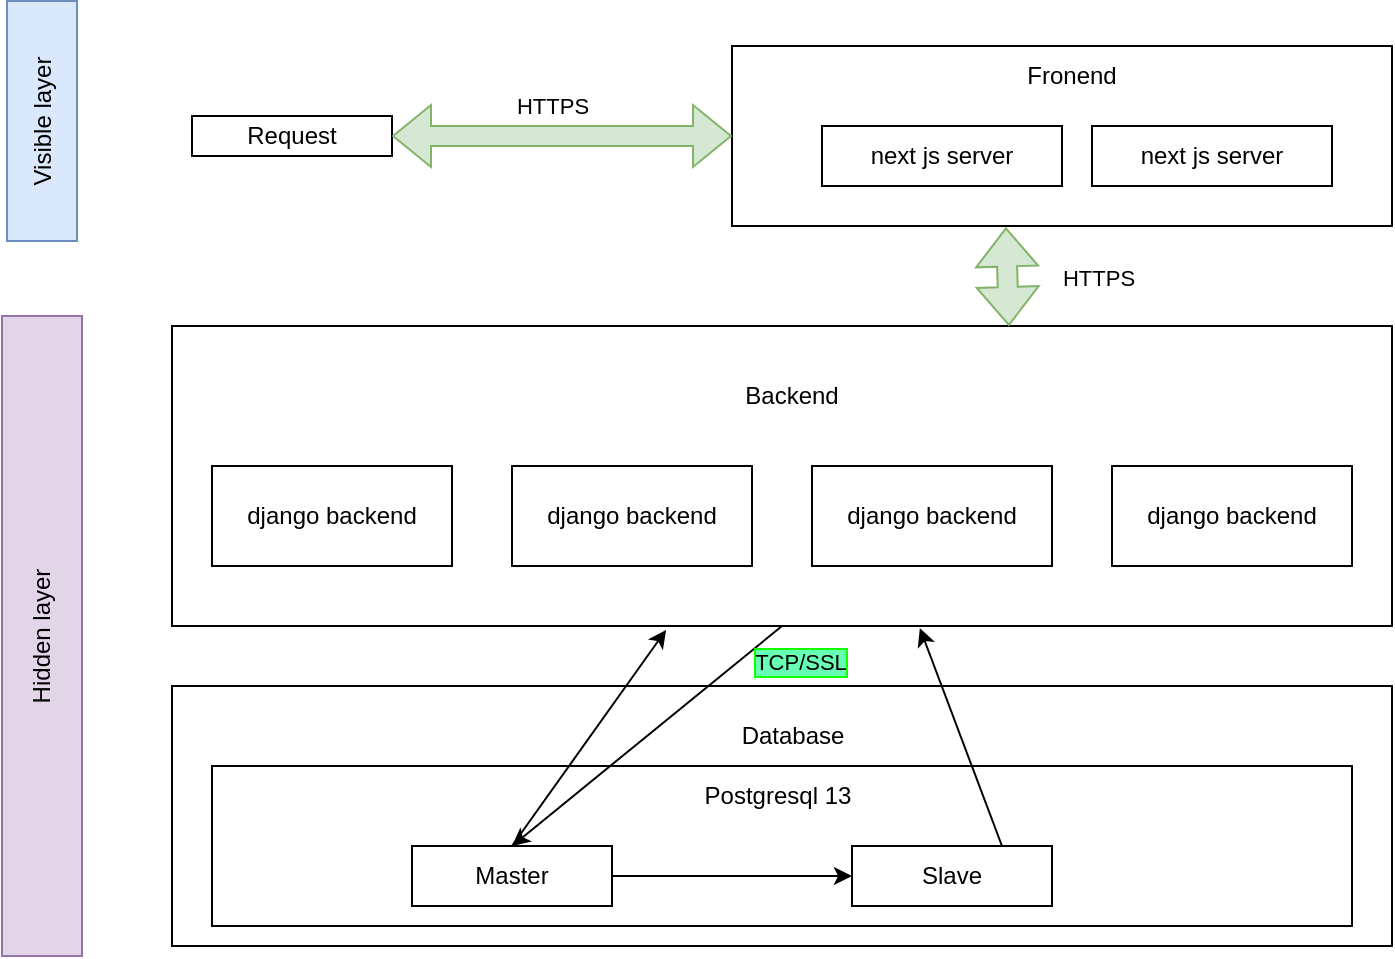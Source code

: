 <mxfile version="21.6.5" type="device">
  <diagram name="Page-1" id="Mtr6Zo21PL0Dk0Mr_edu">
    <mxGraphModel dx="1668" dy="972" grid="1" gridSize="10" guides="1" tooltips="1" connect="1" arrows="1" fold="1" page="1" pageScale="1" pageWidth="850" pageHeight="1100" math="0" shadow="0">
      <root>
        <mxCell id="0" />
        <mxCell id="1" parent="0" />
        <mxCell id="D3TkzNxghCRCEPnqdfc3-4" value="frontend layer" style="text;html=1;strokeColor=none;fillColor=none;align=center;verticalAlign=middle;whiteSpace=wrap;rounded=0;" vertex="1" parent="1">
          <mxGeometry x="465" y="80" width="200" height="30" as="geometry" />
        </mxCell>
        <mxCell id="D3TkzNxghCRCEPnqdfc3-5" value="next js server" style="rounded=0;whiteSpace=wrap;html=1;" vertex="1" parent="1">
          <mxGeometry x="440" y="120" width="120" height="30" as="geometry" />
        </mxCell>
        <mxCell id="D3TkzNxghCRCEPnqdfc3-6" value="next js server" style="rounded=0;whiteSpace=wrap;html=1;" vertex="1" parent="1">
          <mxGeometry x="575" y="120" width="120" height="30" as="geometry" />
        </mxCell>
        <mxCell id="D3TkzNxghCRCEPnqdfc3-10" value="" style="rounded=0;whiteSpace=wrap;html=1;" vertex="1" parent="1">
          <mxGeometry x="120" y="220" width="610" height="150" as="geometry" />
        </mxCell>
        <mxCell id="D3TkzNxghCRCEPnqdfc3-11" value="Backend" style="text;html=1;strokeColor=none;fillColor=none;align=center;verticalAlign=middle;whiteSpace=wrap;rounded=0;" vertex="1" parent="1">
          <mxGeometry x="330" y="240" width="200" height="30" as="geometry" />
        </mxCell>
        <mxCell id="D3TkzNxghCRCEPnqdfc3-12" value="django backend" style="rounded=0;whiteSpace=wrap;html=1;" vertex="1" parent="1">
          <mxGeometry x="140" y="290" width="120" height="50" as="geometry" />
        </mxCell>
        <mxCell id="D3TkzNxghCRCEPnqdfc3-16" value="django backend" style="rounded=0;whiteSpace=wrap;html=1;" vertex="1" parent="1">
          <mxGeometry x="290" y="290" width="120" height="50" as="geometry" />
        </mxCell>
        <mxCell id="D3TkzNxghCRCEPnqdfc3-17" value="django backend" style="rounded=0;whiteSpace=wrap;html=1;" vertex="1" parent="1">
          <mxGeometry x="440" y="290" width="120" height="50" as="geometry" />
        </mxCell>
        <mxCell id="D3TkzNxghCRCEPnqdfc3-18" value="django backend" style="rounded=0;whiteSpace=wrap;html=1;" vertex="1" parent="1">
          <mxGeometry x="590" y="290" width="120" height="50" as="geometry" />
        </mxCell>
        <mxCell id="D3TkzNxghCRCEPnqdfc3-21" value="Request" style="rounded=0;whiteSpace=wrap;html=1;" vertex="1" parent="1">
          <mxGeometry x="130" y="115" width="100" height="20" as="geometry" />
        </mxCell>
        <mxCell id="D3TkzNxghCRCEPnqdfc3-24" value="" style="rounded=0;whiteSpace=wrap;html=1;" vertex="1" parent="1">
          <mxGeometry x="120" y="400" width="610" height="130" as="geometry" />
        </mxCell>
        <mxCell id="D3TkzNxghCRCEPnqdfc3-26" value="Database" style="text;html=1;strokeColor=none;fillColor=none;align=center;verticalAlign=middle;whiteSpace=wrap;rounded=0;" vertex="1" parent="1">
          <mxGeometry x="382.5" y="410" width="95" height="30" as="geometry" />
        </mxCell>
        <mxCell id="D3TkzNxghCRCEPnqdfc3-27" value="" style="rounded=0;whiteSpace=wrap;html=1;" vertex="1" parent="1">
          <mxGeometry x="140" y="440" width="570" height="80" as="geometry" />
        </mxCell>
        <mxCell id="D3TkzNxghCRCEPnqdfc3-28" value="Postgresql 13" style="text;html=1;strokeColor=none;fillColor=none;align=center;verticalAlign=middle;whiteSpace=wrap;rounded=0;" vertex="1" parent="1">
          <mxGeometry x="367.5" y="440" width="110" height="30" as="geometry" />
        </mxCell>
        <mxCell id="D3TkzNxghCRCEPnqdfc3-33" style="edgeStyle=orthogonalEdgeStyle;rounded=0;orthogonalLoop=1;jettySize=auto;html=1;" edge="1" parent="1" source="D3TkzNxghCRCEPnqdfc3-29" target="D3TkzNxghCRCEPnqdfc3-30">
          <mxGeometry relative="1" as="geometry" />
        </mxCell>
        <mxCell id="D3TkzNxghCRCEPnqdfc3-29" value="Master" style="rounded=0;whiteSpace=wrap;html=1;" vertex="1" parent="1">
          <mxGeometry x="240" y="480" width="100" height="30" as="geometry" />
        </mxCell>
        <mxCell id="D3TkzNxghCRCEPnqdfc3-30" value="Slave" style="rounded=0;whiteSpace=wrap;html=1;" vertex="1" parent="1">
          <mxGeometry x="460" y="480" width="100" height="30" as="geometry" />
        </mxCell>
        <mxCell id="D3TkzNxghCRCEPnqdfc3-36" value="" style="endArrow=classic;html=1;rounded=0;entryX=0.5;entryY=0;entryDx=0;entryDy=0;exitX=0.5;exitY=1;exitDx=0;exitDy=0;" edge="1" parent="1" source="D3TkzNxghCRCEPnqdfc3-10" target="D3TkzNxghCRCEPnqdfc3-29">
          <mxGeometry width="50" height="50" relative="1" as="geometry">
            <mxPoint x="230" y="210" as="sourcePoint" />
            <mxPoint x="280" y="160" as="targetPoint" />
          </mxGeometry>
        </mxCell>
        <mxCell id="D3TkzNxghCRCEPnqdfc3-38" value="" style="endArrow=classic;html=1;rounded=0;exitX=0.5;exitY=0;exitDx=0;exitDy=0;entryX=0.405;entryY=1.013;entryDx=0;entryDy=0;entryPerimeter=0;" edge="1" parent="1" source="D3TkzNxghCRCEPnqdfc3-29" target="D3TkzNxghCRCEPnqdfc3-10">
          <mxGeometry width="50" height="50" relative="1" as="geometry">
            <mxPoint x="230" y="210" as="sourcePoint" />
            <mxPoint x="280" y="160" as="targetPoint" />
          </mxGeometry>
        </mxCell>
        <mxCell id="D3TkzNxghCRCEPnqdfc3-39" value="" style="endArrow=classic;html=1;rounded=0;entryX=0.613;entryY=1.007;entryDx=0;entryDy=0;entryPerimeter=0;exitX=0.75;exitY=0;exitDx=0;exitDy=0;" edge="1" parent="1" source="D3TkzNxghCRCEPnqdfc3-30" target="D3TkzNxghCRCEPnqdfc3-10">
          <mxGeometry relative="1" as="geometry">
            <mxPoint x="200" y="190" as="sourcePoint" />
            <mxPoint x="300" y="190" as="targetPoint" />
          </mxGeometry>
        </mxCell>
        <mxCell id="D3TkzNxghCRCEPnqdfc3-41" value="" style="shape=flexArrow;endArrow=classic;startArrow=classic;html=1;rounded=0;entryX=0.415;entryY=1.008;entryDx=0;entryDy=0;exitX=0.686;exitY=0;exitDx=0;exitDy=0;exitPerimeter=0;entryPerimeter=0;fillColor=#d5e8d4;strokeColor=#82b366;" edge="1" parent="1" source="D3TkzNxghCRCEPnqdfc3-10" target="D3TkzNxghCRCEPnqdfc3-43">
          <mxGeometry width="100" height="100" relative="1" as="geometry">
            <mxPoint x="200" y="240" as="sourcePoint" />
            <mxPoint x="300" y="140" as="targetPoint" />
          </mxGeometry>
        </mxCell>
        <mxCell id="D3TkzNxghCRCEPnqdfc3-43" value="" style="rounded=0;whiteSpace=wrap;html=1;" vertex="1" parent="1">
          <mxGeometry x="400" y="80" width="330" height="90" as="geometry" />
        </mxCell>
        <mxCell id="D3TkzNxghCRCEPnqdfc3-44" value="Fronend" style="text;html=1;strokeColor=none;fillColor=none;align=center;verticalAlign=middle;whiteSpace=wrap;rounded=0;" vertex="1" parent="1">
          <mxGeometry x="470" y="80" width="200" height="30" as="geometry" />
        </mxCell>
        <mxCell id="D3TkzNxghCRCEPnqdfc3-45" value="next js server" style="rounded=0;whiteSpace=wrap;html=1;" vertex="1" parent="1">
          <mxGeometry x="445" y="120" width="120" height="30" as="geometry" />
        </mxCell>
        <mxCell id="D3TkzNxghCRCEPnqdfc3-46" value="next js server" style="rounded=0;whiteSpace=wrap;html=1;" vertex="1" parent="1">
          <mxGeometry x="580" y="120" width="120" height="30" as="geometry" />
        </mxCell>
        <mxCell id="D3TkzNxghCRCEPnqdfc3-47" value="" style="shape=flexArrow;endArrow=classic;startArrow=classic;html=1;rounded=0;entryX=1;entryY=0.5;entryDx=0;entryDy=0;exitX=0;exitY=0.5;exitDx=0;exitDy=0;fillColor=#d5e8d4;strokeColor=#82b366;" edge="1" parent="1" source="D3TkzNxghCRCEPnqdfc3-43" target="D3TkzNxghCRCEPnqdfc3-21">
          <mxGeometry width="100" height="100" relative="1" as="geometry">
            <mxPoint x="290" y="130" as="sourcePoint" />
            <mxPoint x="390" y="30" as="targetPoint" />
          </mxGeometry>
        </mxCell>
        <mxCell id="D3TkzNxghCRCEPnqdfc3-52" value="HTTPS" style="edgeLabel;html=1;align=center;verticalAlign=middle;resizable=0;points=[];" vertex="1" connectable="0" parent="D3TkzNxghCRCEPnqdfc3-47">
          <mxGeometry x="0.341" y="8" relative="1" as="geometry">
            <mxPoint x="24" y="-23" as="offset" />
          </mxGeometry>
        </mxCell>
        <mxCell id="D3TkzNxghCRCEPnqdfc3-49" value="Visible layer" style="rounded=0;whiteSpace=wrap;html=1;rotation=-90;strokeColor=#6c8ebf;fillColor=#dae8fc;" vertex="1" parent="1">
          <mxGeometry x="-5" y="100" width="120" height="35" as="geometry" />
        </mxCell>
        <mxCell id="D3TkzNxghCRCEPnqdfc3-50" value="Hidden layer" style="rounded=0;whiteSpace=wrap;html=1;rotation=-90;strokeColor=#9673a6;fillColor=#e1d5e7;" vertex="1" parent="1">
          <mxGeometry x="-105" y="355" width="320" height="40" as="geometry" />
        </mxCell>
        <mxCell id="D3TkzNxghCRCEPnqdfc3-53" value="HTTPS" style="edgeLabel;html=1;align=center;verticalAlign=middle;resizable=0;points=[];" vertex="1" connectable="0" parent="1">
          <mxGeometry x="320" y="120" as="geometry">
            <mxPoint x="263" y="76" as="offset" />
          </mxGeometry>
        </mxCell>
        <mxCell id="D3TkzNxghCRCEPnqdfc3-54" value="TCP/SSL" style="edgeLabel;html=1;align=center;verticalAlign=middle;resizable=0;points=[];labelBackgroundColor=#66FFB3;labelBorderColor=#11ff00;" vertex="1" connectable="0" parent="1">
          <mxGeometry x="220" y="115" as="geometry">
            <mxPoint x="214" y="273" as="offset" />
          </mxGeometry>
        </mxCell>
      </root>
    </mxGraphModel>
  </diagram>
</mxfile>
